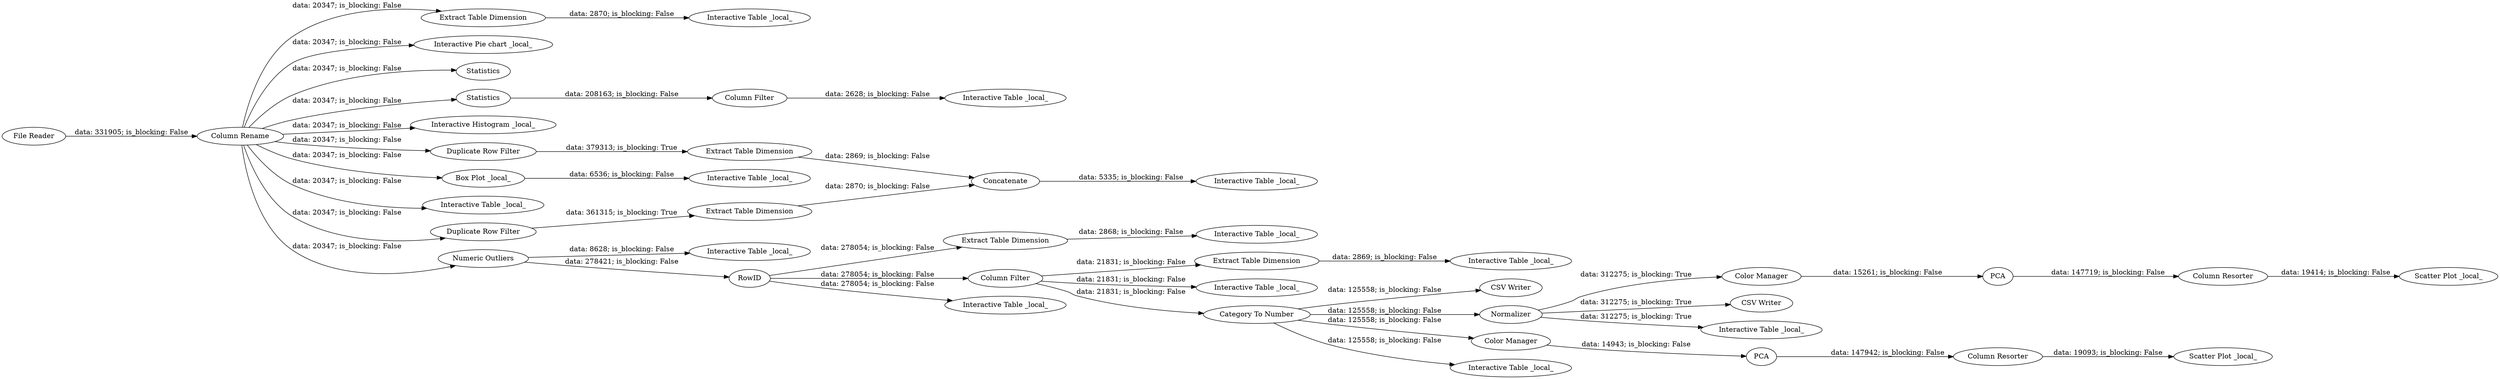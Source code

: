 digraph {
	"-4775005425792456797_49" [label="Extract Table Dimension"]
	"-4775005425792456797_62" [label="Interactive Table _local_"]
	"-4775005425792456797_74" [label="CSV Writer"]
	"-4775005425792456797_37" [label="Extract Table Dimension"]
	"-4775005425792456797_55" [label="Category To Number"]
	"-4775005425792456797_1" [label="File Reader"]
	"-4775005425792456797_70" [label="Scatter Plot _local_"]
	"-4775005425792456797_65" [label=PCA]
	"-4775005425792456797_47" [label="Extract Table Dimension"]
	"-4775005425792456797_4" [label="Interactive Pie chart _local_"]
	"-4775005425792456797_8" [label=Statistics]
	"-4775005425792456797_61" [label="Extract Table Dimension"]
	"-4775005425792456797_73" [label="CSV Writer"]
	"-4775005425792456797_63" [label=Normalizer]
	"-4775005425792456797_34" [label="Interactive Table _local_"]
	"-4775005425792456797_48" [label="Interactive Table _local_"]
	"-4775005425792456797_50" [label="Interactive Table _local_"]
	"-4775005425792456797_68" [label="Column Resorter"]
	"-4775005425792456797_30" [label=Statistics]
	"-4775005425792456797_58" [label="Interactive Table _local_"]
	"-4775005425792456797_72" [label="Interactive Table _local_"]
	"-4775005425792456797_5" [label="Interactive Histogram _local_"]
	"-4775005425792456797_36" [label="Duplicate Row Filter"]
	"-4775005425792456797_60" [label="Column Filter"]
	"-4775005425792456797_39" [label=Concatenate]
	"-4775005425792456797_66" [label="Color Manager"]
	"-4775005425792456797_69" [label="Column Resorter"]
	"-4775005425792456797_16" [label=RowID]
	"-4775005425792456797_31" [label="Column Filter"]
	"-4775005425792456797_46" [label="Box Plot _local_"]
	"-4775005425792456797_40" [label="Interactive Table _local_"]
	"-4775005425792456797_54" [label="Interactive Table _local_"]
	"-4775005425792456797_42" [label="Extract Table Dimension"]
	"-4775005425792456797_15" [label="Interactive Table _local_"]
	"-4775005425792456797_45" [label="Interactive Table _local_"]
	"-4775005425792456797_35" [label="Column Rename"]
	"-4775005425792456797_10" [label="Numeric Outliers"]
	"-4775005425792456797_41" [label="Duplicate Row Filter"]
	"-4775005425792456797_67" [label="Color Manager"]
	"-4775005425792456797_64" [label=PCA]
	"-4775005425792456797_71" [label="Scatter Plot _local_"]
	"-4775005425792456797_53" [label="Interactive Table _local_"]
	"-4775005425792456797_52" [label="Interactive Table _local_"]
	"-4775005425792456797_60" -> "-4775005425792456797_55" [label="data: 21831; is_blocking: False"]
	"-4775005425792456797_16" -> "-4775005425792456797_47" [label="data: 278054; is_blocking: False"]
	"-4775005425792456797_10" -> "-4775005425792456797_53" [label="data: 8628; is_blocking: False"]
	"-4775005425792456797_41" -> "-4775005425792456797_37" [label="data: 379313; is_blocking: True"]
	"-4775005425792456797_31" -> "-4775005425792456797_34" [label="data: 2628; is_blocking: False"]
	"-4775005425792456797_67" -> "-4775005425792456797_65" [label="data: 14943; is_blocking: False"]
	"-4775005425792456797_35" -> "-4775005425792456797_5" [label="data: 20347; is_blocking: False"]
	"-4775005425792456797_35" -> "-4775005425792456797_15" [label="data: 20347; is_blocking: False"]
	"-4775005425792456797_55" -> "-4775005425792456797_63" [label="data: 125558; is_blocking: False"]
	"-4775005425792456797_42" -> "-4775005425792456797_39" [label="data: 2870; is_blocking: False"]
	"-4775005425792456797_60" -> "-4775005425792456797_61" [label="data: 21831; is_blocking: False"]
	"-4775005425792456797_68" -> "-4775005425792456797_70" [label="data: 19414; is_blocking: False"]
	"-4775005425792456797_35" -> "-4775005425792456797_41" [label="data: 20347; is_blocking: False"]
	"-4775005425792456797_65" -> "-4775005425792456797_69" [label="data: 147942; is_blocking: False"]
	"-4775005425792456797_55" -> "-4775005425792456797_67" [label="data: 125558; is_blocking: False"]
	"-4775005425792456797_49" -> "-4775005425792456797_50" [label="data: 2870; is_blocking: False"]
	"-4775005425792456797_36" -> "-4775005425792456797_42" [label="data: 361315; is_blocking: True"]
	"-4775005425792456797_55" -> "-4775005425792456797_74" [label="data: 125558; is_blocking: False"]
	"-4775005425792456797_35" -> "-4775005425792456797_10" [label="data: 20347; is_blocking: False"]
	"-4775005425792456797_10" -> "-4775005425792456797_16" [label="data: 278421; is_blocking: False"]
	"-4775005425792456797_69" -> "-4775005425792456797_71" [label="data: 19093; is_blocking: False"]
	"-4775005425792456797_1" -> "-4775005425792456797_35" [label="data: 331905; is_blocking: False"]
	"-4775005425792456797_47" -> "-4775005425792456797_48" [label="data: 2868; is_blocking: False"]
	"-4775005425792456797_35" -> "-4775005425792456797_49" [label="data: 20347; is_blocking: False"]
	"-4775005425792456797_61" -> "-4775005425792456797_62" [label="data: 2869; is_blocking: False"]
	"-4775005425792456797_66" -> "-4775005425792456797_64" [label="data: 15261; is_blocking: False"]
	"-4775005425792456797_35" -> "-4775005425792456797_30" [label="data: 20347; is_blocking: False"]
	"-4775005425792456797_35" -> "-4775005425792456797_36" [label="data: 20347; is_blocking: False"]
	"-4775005425792456797_46" -> "-4775005425792456797_45" [label="data: 6536; is_blocking: False"]
	"-4775005425792456797_63" -> "-4775005425792456797_73" [label="data: 312275; is_blocking: True"]
	"-4775005425792456797_60" -> "-4775005425792456797_58" [label="data: 21831; is_blocking: False"]
	"-4775005425792456797_64" -> "-4775005425792456797_68" [label="data: 147719; is_blocking: False"]
	"-4775005425792456797_16" -> "-4775005425792456797_60" [label="data: 278054; is_blocking: False"]
	"-4775005425792456797_63" -> "-4775005425792456797_66" [label="data: 312275; is_blocking: True"]
	"-4775005425792456797_16" -> "-4775005425792456797_54" [label="data: 278054; is_blocking: False"]
	"-4775005425792456797_35" -> "-4775005425792456797_46" [label="data: 20347; is_blocking: False"]
	"-4775005425792456797_63" -> "-4775005425792456797_72" [label="data: 312275; is_blocking: True"]
	"-4775005425792456797_30" -> "-4775005425792456797_31" [label="data: 208163; is_blocking: False"]
	"-4775005425792456797_35" -> "-4775005425792456797_4" [label="data: 20347; is_blocking: False"]
	"-4775005425792456797_37" -> "-4775005425792456797_39" [label="data: 2869; is_blocking: False"]
	"-4775005425792456797_55" -> "-4775005425792456797_52" [label="data: 125558; is_blocking: False"]
	"-4775005425792456797_39" -> "-4775005425792456797_40" [label="data: 5335; is_blocking: False"]
	"-4775005425792456797_35" -> "-4775005425792456797_8" [label="data: 20347; is_blocking: False"]
	rankdir=LR
}

